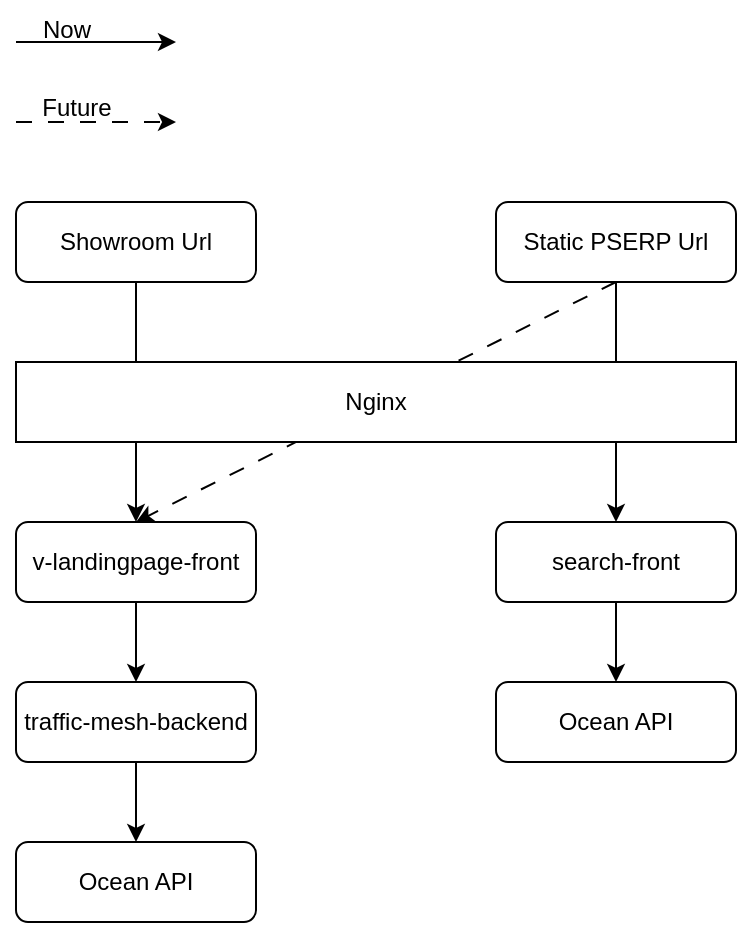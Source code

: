 <mxfile version="26.2.13">
  <diagram name="第 1 页" id="l4sXVZV-vA7ZLvZesJ2g">
    <mxGraphModel dx="1428" dy="647" grid="1" gridSize="10" guides="1" tooltips="1" connect="1" arrows="1" fold="1" page="1" pageScale="1" pageWidth="827" pageHeight="1169" math="0" shadow="0">
      <root>
        <mxCell id="0" />
        <mxCell id="1" parent="0" />
        <mxCell id="S5Sz5O8gEk4Sw891k7_R-10" style="edgeStyle=orthogonalEdgeStyle;rounded=0;orthogonalLoop=1;jettySize=auto;html=1;exitX=0.5;exitY=1;exitDx=0;exitDy=0;" edge="1" parent="1" source="S5Sz5O8gEk4Sw891k7_R-1" target="S5Sz5O8gEk4Sw891k7_R-4">
          <mxGeometry relative="1" as="geometry" />
        </mxCell>
        <mxCell id="S5Sz5O8gEk4Sw891k7_R-1" value="Showroom Url" style="rounded=1;whiteSpace=wrap;html=1;" vertex="1" parent="1">
          <mxGeometry x="80" y="120" width="120" height="40" as="geometry" />
        </mxCell>
        <mxCell id="S5Sz5O8gEk4Sw891k7_R-14" style="edgeStyle=orthogonalEdgeStyle;rounded=0;orthogonalLoop=1;jettySize=auto;html=1;exitX=0.5;exitY=1;exitDx=0;exitDy=0;entryX=0.5;entryY=0;entryDx=0;entryDy=0;" edge="1" parent="1" source="S5Sz5O8gEk4Sw891k7_R-2" target="S5Sz5O8gEk4Sw891k7_R-5">
          <mxGeometry relative="1" as="geometry" />
        </mxCell>
        <mxCell id="S5Sz5O8gEk4Sw891k7_R-20" style="rounded=0;orthogonalLoop=1;jettySize=auto;html=1;exitX=0.5;exitY=1;exitDx=0;exitDy=0;entryX=0.5;entryY=0;entryDx=0;entryDy=0;dashed=1;dashPattern=8 8;" edge="1" parent="1" source="S5Sz5O8gEk4Sw891k7_R-2" target="S5Sz5O8gEk4Sw891k7_R-4">
          <mxGeometry relative="1" as="geometry" />
        </mxCell>
        <mxCell id="S5Sz5O8gEk4Sw891k7_R-2" value="Static PSERP Url" style="rounded=1;whiteSpace=wrap;html=1;" vertex="1" parent="1">
          <mxGeometry x="320" y="120" width="120" height="40" as="geometry" />
        </mxCell>
        <mxCell id="S5Sz5O8gEk4Sw891k7_R-3" value="Nginx" style="rounded=0;whiteSpace=wrap;html=1;" vertex="1" parent="1">
          <mxGeometry x="80" y="200" width="360" height="40" as="geometry" />
        </mxCell>
        <mxCell id="S5Sz5O8gEk4Sw891k7_R-11" style="edgeStyle=orthogonalEdgeStyle;rounded=0;orthogonalLoop=1;jettySize=auto;html=1;exitX=0.5;exitY=1;exitDx=0;exitDy=0;entryX=0.5;entryY=0;entryDx=0;entryDy=0;" edge="1" parent="1" source="S5Sz5O8gEk4Sw891k7_R-4" target="S5Sz5O8gEk4Sw891k7_R-6">
          <mxGeometry relative="1" as="geometry" />
        </mxCell>
        <mxCell id="S5Sz5O8gEk4Sw891k7_R-4" value="v-landingpage-front" style="rounded=1;whiteSpace=wrap;html=1;" vertex="1" parent="1">
          <mxGeometry x="80" y="280" width="120" height="40" as="geometry" />
        </mxCell>
        <mxCell id="S5Sz5O8gEk4Sw891k7_R-13" style="edgeStyle=orthogonalEdgeStyle;rounded=0;orthogonalLoop=1;jettySize=auto;html=1;exitX=0.5;exitY=1;exitDx=0;exitDy=0;entryX=0.5;entryY=0;entryDx=0;entryDy=0;" edge="1" parent="1" source="S5Sz5O8gEk4Sw891k7_R-5" target="S5Sz5O8gEk4Sw891k7_R-7">
          <mxGeometry relative="1" as="geometry" />
        </mxCell>
        <mxCell id="S5Sz5O8gEk4Sw891k7_R-5" value="search-front" style="rounded=1;whiteSpace=wrap;html=1;" vertex="1" parent="1">
          <mxGeometry x="320" y="280" width="120" height="40" as="geometry" />
        </mxCell>
        <mxCell id="S5Sz5O8gEk4Sw891k7_R-12" style="edgeStyle=orthogonalEdgeStyle;rounded=0;orthogonalLoop=1;jettySize=auto;html=1;exitX=0.5;exitY=1;exitDx=0;exitDy=0;entryX=0.5;entryY=0;entryDx=0;entryDy=0;" edge="1" parent="1" source="S5Sz5O8gEk4Sw891k7_R-6" target="S5Sz5O8gEk4Sw891k7_R-8">
          <mxGeometry relative="1" as="geometry" />
        </mxCell>
        <mxCell id="S5Sz5O8gEk4Sw891k7_R-6" value="traffic-mesh-backend" style="rounded=1;whiteSpace=wrap;html=1;" vertex="1" parent="1">
          <mxGeometry x="80" y="360" width="120" height="40" as="geometry" />
        </mxCell>
        <mxCell id="S5Sz5O8gEk4Sw891k7_R-7" value="Ocean API" style="rounded=1;whiteSpace=wrap;html=1;" vertex="1" parent="1">
          <mxGeometry x="320" y="360" width="120" height="40" as="geometry" />
        </mxCell>
        <mxCell id="S5Sz5O8gEk4Sw891k7_R-8" value="Ocean API" style="rounded=1;whiteSpace=wrap;html=1;" vertex="1" parent="1">
          <mxGeometry x="80" y="440" width="120" height="40" as="geometry" />
        </mxCell>
        <mxCell id="S5Sz5O8gEk4Sw891k7_R-15" value="" style="endArrow=classic;html=1;rounded=0;" edge="1" parent="1">
          <mxGeometry width="50" height="50" relative="1" as="geometry">
            <mxPoint x="80" y="40" as="sourcePoint" />
            <mxPoint x="160" y="40" as="targetPoint" />
          </mxGeometry>
        </mxCell>
        <mxCell id="S5Sz5O8gEk4Sw891k7_R-16" value="Now" style="text;html=1;align=center;verticalAlign=middle;resizable=0;points=[];autosize=1;strokeColor=none;fillColor=none;" vertex="1" parent="1">
          <mxGeometry x="80" y="19" width="50" height="30" as="geometry" />
        </mxCell>
        <mxCell id="S5Sz5O8gEk4Sw891k7_R-17" value="" style="endArrow=classic;html=1;rounded=0;dashed=1;dashPattern=8 8;" edge="1" parent="1">
          <mxGeometry width="50" height="50" relative="1" as="geometry">
            <mxPoint x="80" y="80" as="sourcePoint" />
            <mxPoint x="160" y="80" as="targetPoint" />
          </mxGeometry>
        </mxCell>
        <mxCell id="S5Sz5O8gEk4Sw891k7_R-18" value="Future" style="text;html=1;align=center;verticalAlign=middle;resizable=0;points=[];autosize=1;strokeColor=none;fillColor=none;" vertex="1" parent="1">
          <mxGeometry x="80" y="58" width="60" height="30" as="geometry" />
        </mxCell>
      </root>
    </mxGraphModel>
  </diagram>
</mxfile>
